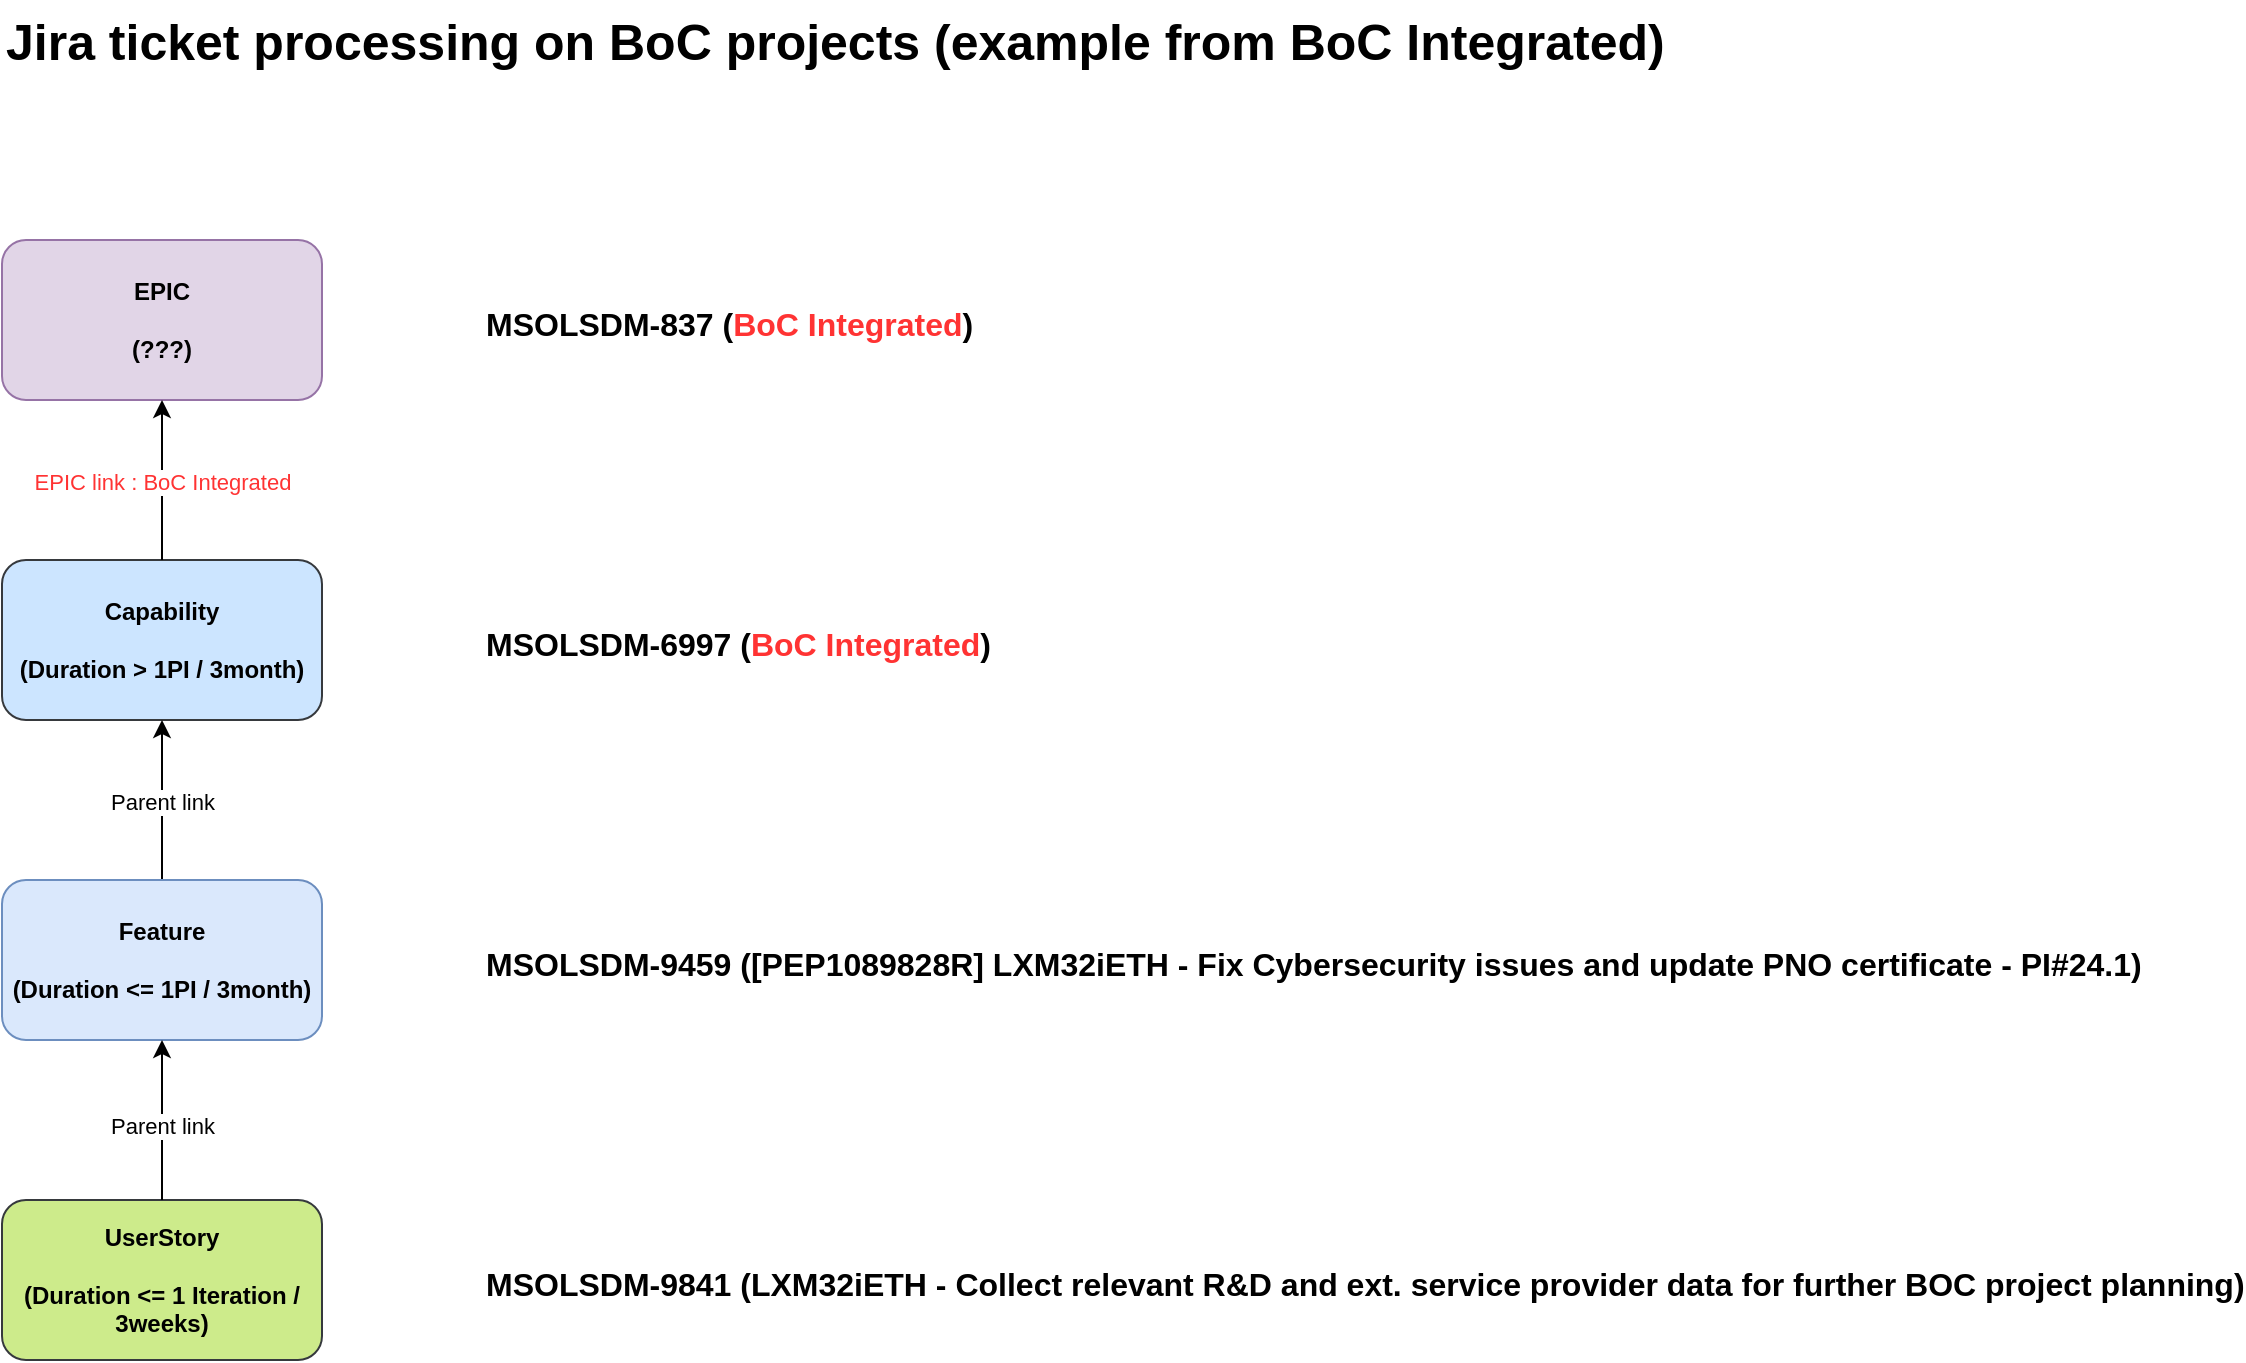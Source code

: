 <mxfile version="23.0.2" type="device">
  <diagram name="Seite-1" id="g2wDxme80Bx40a860HSw">
    <mxGraphModel dx="1418" dy="828" grid="1" gridSize="10" guides="1" tooltips="1" connect="1" arrows="1" fold="1" page="0" pageScale="1" pageWidth="1169" pageHeight="827" math="0" shadow="0">
      <root>
        <mxCell id="0" />
        <mxCell id="1" parent="0" />
        <mxCell id="TkBsoFcI-wAh-r6ecWt3-1" value="&lt;b&gt;EPIC&lt;br&gt;&lt;br&gt;(???)&lt;br&gt;&lt;/b&gt;" style="rounded=1;whiteSpace=wrap;html=1;fillColor=#e1d5e7;strokeColor=#9673a6;" vertex="1" parent="1">
          <mxGeometry x="200" y="120" width="160" height="80" as="geometry" />
        </mxCell>
        <mxCell id="TkBsoFcI-wAh-r6ecWt3-2" value="&lt;b&gt;Capability&lt;br&gt;&lt;br&gt;(Duration &amp;gt; 1PI / 3month)&lt;br&gt;&lt;/b&gt;" style="rounded=1;whiteSpace=wrap;html=1;fillColor=#cce5ff;strokeColor=#36393d;" vertex="1" parent="1">
          <mxGeometry x="200" y="280" width="160" height="80" as="geometry" />
        </mxCell>
        <mxCell id="TkBsoFcI-wAh-r6ecWt3-3" value="&lt;font style=&quot;font-size: 16px;&quot;&gt;MSOLSDM-6997 (&lt;font color=&quot;#ff3333&quot;&gt;BoC Integrated&lt;/font&gt;)&lt;/font&gt;" style="text;strokeColor=none;fillColor=none;html=1;fontSize=24;fontStyle=1;verticalAlign=middle;align=left;" vertex="1" parent="1">
          <mxGeometry x="440" y="300" width="100" height="40" as="geometry" />
        </mxCell>
        <mxCell id="TkBsoFcI-wAh-r6ecWt3-14" style="edgeStyle=orthogonalEdgeStyle;rounded=0;orthogonalLoop=1;jettySize=auto;html=1;entryX=0.5;entryY=1;entryDx=0;entryDy=0;" edge="1" parent="1" source="TkBsoFcI-wAh-r6ecWt3-4" target="TkBsoFcI-wAh-r6ecWt3-2">
          <mxGeometry relative="1" as="geometry" />
        </mxCell>
        <mxCell id="TkBsoFcI-wAh-r6ecWt3-16" value="Parent link" style="edgeLabel;html=1;align=center;verticalAlign=middle;resizable=0;points=[];" vertex="1" connectable="0" parent="TkBsoFcI-wAh-r6ecWt3-14">
          <mxGeometry x="-0.025" relative="1" as="geometry">
            <mxPoint as="offset" />
          </mxGeometry>
        </mxCell>
        <mxCell id="TkBsoFcI-wAh-r6ecWt3-4" value="&lt;b&gt;Feature&lt;br&gt;&lt;br&gt;(Duration &amp;lt;= 1PI / 3month)&lt;br&gt;&lt;/b&gt;" style="rounded=1;whiteSpace=wrap;html=1;fillColor=#dae8fc;strokeColor=#6c8ebf;" vertex="1" parent="1">
          <mxGeometry x="200" y="440" width="160" height="80" as="geometry" />
        </mxCell>
        <mxCell id="TkBsoFcI-wAh-r6ecWt3-5" value="&lt;font style=&quot;font-size: 16px;&quot;&gt;MSOLSDM-9459 ([PEP1089828R] LXM32iETH - Fix Cybersecurity issues and update PNO certificate - PI#24.1)&lt;/font&gt;" style="text;strokeColor=none;fillColor=none;html=1;fontSize=24;fontStyle=1;verticalAlign=middle;align=left;" vertex="1" parent="1">
          <mxGeometry x="440" y="460" width="100" height="40" as="geometry" />
        </mxCell>
        <mxCell id="TkBsoFcI-wAh-r6ecWt3-8" value="&lt;b&gt;UserStory&lt;br&gt;&lt;br&gt;(Duration &amp;lt;= 1 Iteration / 3weeks)&lt;br&gt;&lt;/b&gt;" style="rounded=1;whiteSpace=wrap;html=1;fillColor=#cdeb8b;strokeColor=#36393d;" vertex="1" parent="1">
          <mxGeometry x="200" y="600" width="160" height="80" as="geometry" />
        </mxCell>
        <mxCell id="TkBsoFcI-wAh-r6ecWt3-9" value="&lt;font style=&quot;font-size: 16px;&quot;&gt;MSOLSDM-9841 (LXM32iETH - Collect relevant R&amp;amp;D and ext. service provider data for further BOC project planning)&lt;/font&gt;" style="text;strokeColor=none;fillColor=none;html=1;fontSize=24;fontStyle=1;verticalAlign=middle;align=left;" vertex="1" parent="1">
          <mxGeometry x="440" y="620" width="100" height="40" as="geometry" />
        </mxCell>
        <mxCell id="TkBsoFcI-wAh-r6ecWt3-10" value="" style="endArrow=classic;html=1;rounded=0;exitX=0.5;exitY=0;exitDx=0;exitDy=0;entryX=0.5;entryY=1;entryDx=0;entryDy=0;" edge="1" parent="1" source="TkBsoFcI-wAh-r6ecWt3-8" target="TkBsoFcI-wAh-r6ecWt3-4">
          <mxGeometry width="50" height="50" relative="1" as="geometry">
            <mxPoint x="600" y="450" as="sourcePoint" />
            <mxPoint x="650" y="400" as="targetPoint" />
          </mxGeometry>
        </mxCell>
        <mxCell id="TkBsoFcI-wAh-r6ecWt3-11" value="Parent link" style="edgeLabel;html=1;align=center;verticalAlign=middle;resizable=0;points=[];" vertex="1" connectable="0" parent="TkBsoFcI-wAh-r6ecWt3-10">
          <mxGeometry x="-0.075" relative="1" as="geometry">
            <mxPoint as="offset" />
          </mxGeometry>
        </mxCell>
        <mxCell id="TkBsoFcI-wAh-r6ecWt3-17" style="edgeStyle=orthogonalEdgeStyle;rounded=0;orthogonalLoop=1;jettySize=auto;html=1;entryX=0.5;entryY=1;entryDx=0;entryDy=0;exitX=0.5;exitY=0;exitDx=0;exitDy=0;" edge="1" parent="1" source="TkBsoFcI-wAh-r6ecWt3-2" target="TkBsoFcI-wAh-r6ecWt3-1">
          <mxGeometry relative="1" as="geometry">
            <mxPoint x="290" y="450" as="sourcePoint" />
            <mxPoint x="290" y="370" as="targetPoint" />
          </mxGeometry>
        </mxCell>
        <mxCell id="TkBsoFcI-wAh-r6ecWt3-18" value="&lt;font color=&quot;#ff3333&quot;&gt;EPIC link : BoC Integrated&lt;/font&gt;" style="edgeLabel;html=1;align=center;verticalAlign=middle;resizable=0;points=[];" vertex="1" connectable="0" parent="TkBsoFcI-wAh-r6ecWt3-17">
          <mxGeometry x="-0.025" relative="1" as="geometry">
            <mxPoint as="offset" />
          </mxGeometry>
        </mxCell>
        <mxCell id="TkBsoFcI-wAh-r6ecWt3-21" value="&lt;font style=&quot;font-size: 16px;&quot;&gt;MSOLSDM-837&amp;nbsp;(&lt;font color=&quot;#ff3333&quot;&gt;BoC Integrated&lt;/font&gt;)&lt;/font&gt;" style="text;strokeColor=none;fillColor=none;html=1;fontSize=24;fontStyle=1;verticalAlign=middle;align=left;" vertex="1" parent="1">
          <mxGeometry x="440" y="140" width="100" height="40" as="geometry" />
        </mxCell>
        <mxCell id="TkBsoFcI-wAh-r6ecWt3-24" value="&lt;span style=&quot;font-size: 25px;&quot;&gt;Jira ticket processing on BoC projects (example from BoC Integrated)&lt;/span&gt;" style="text;strokeColor=none;fillColor=none;html=1;fontSize=25;fontStyle=1;verticalAlign=middle;align=left;" vertex="1" parent="1">
          <mxGeometry x="200" width="100" height="40" as="geometry" />
        </mxCell>
      </root>
    </mxGraphModel>
  </diagram>
</mxfile>
